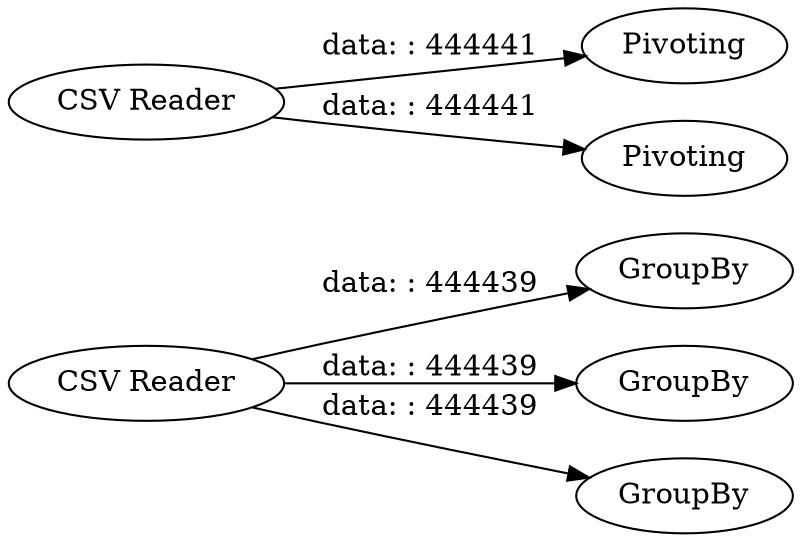 digraph {
	"-6596126828094511167_4" [label=GroupBy]
	"-6596126828094511167_2" [label=GroupBy]
	"-6596126828094511167_12" [label=Pivoting]
	"-6596126828094511167_37" [label="CSV Reader"]
	"-6596126828094511167_38" [label="CSV Reader"]
	"-6596126828094511167_6" [label=Pivoting]
	"-6596126828094511167_9" [label=GroupBy]
	"-6596126828094511167_37" -> "-6596126828094511167_9" [label="data: : 444439"]
	"-6596126828094511167_38" -> "-6596126828094511167_6" [label="data: : 444441"]
	"-6596126828094511167_38" -> "-6596126828094511167_12" [label="data: : 444441"]
	"-6596126828094511167_37" -> "-6596126828094511167_2" [label="data: : 444439"]
	"-6596126828094511167_37" -> "-6596126828094511167_4" [label="data: : 444439"]
	rankdir=LR
}
